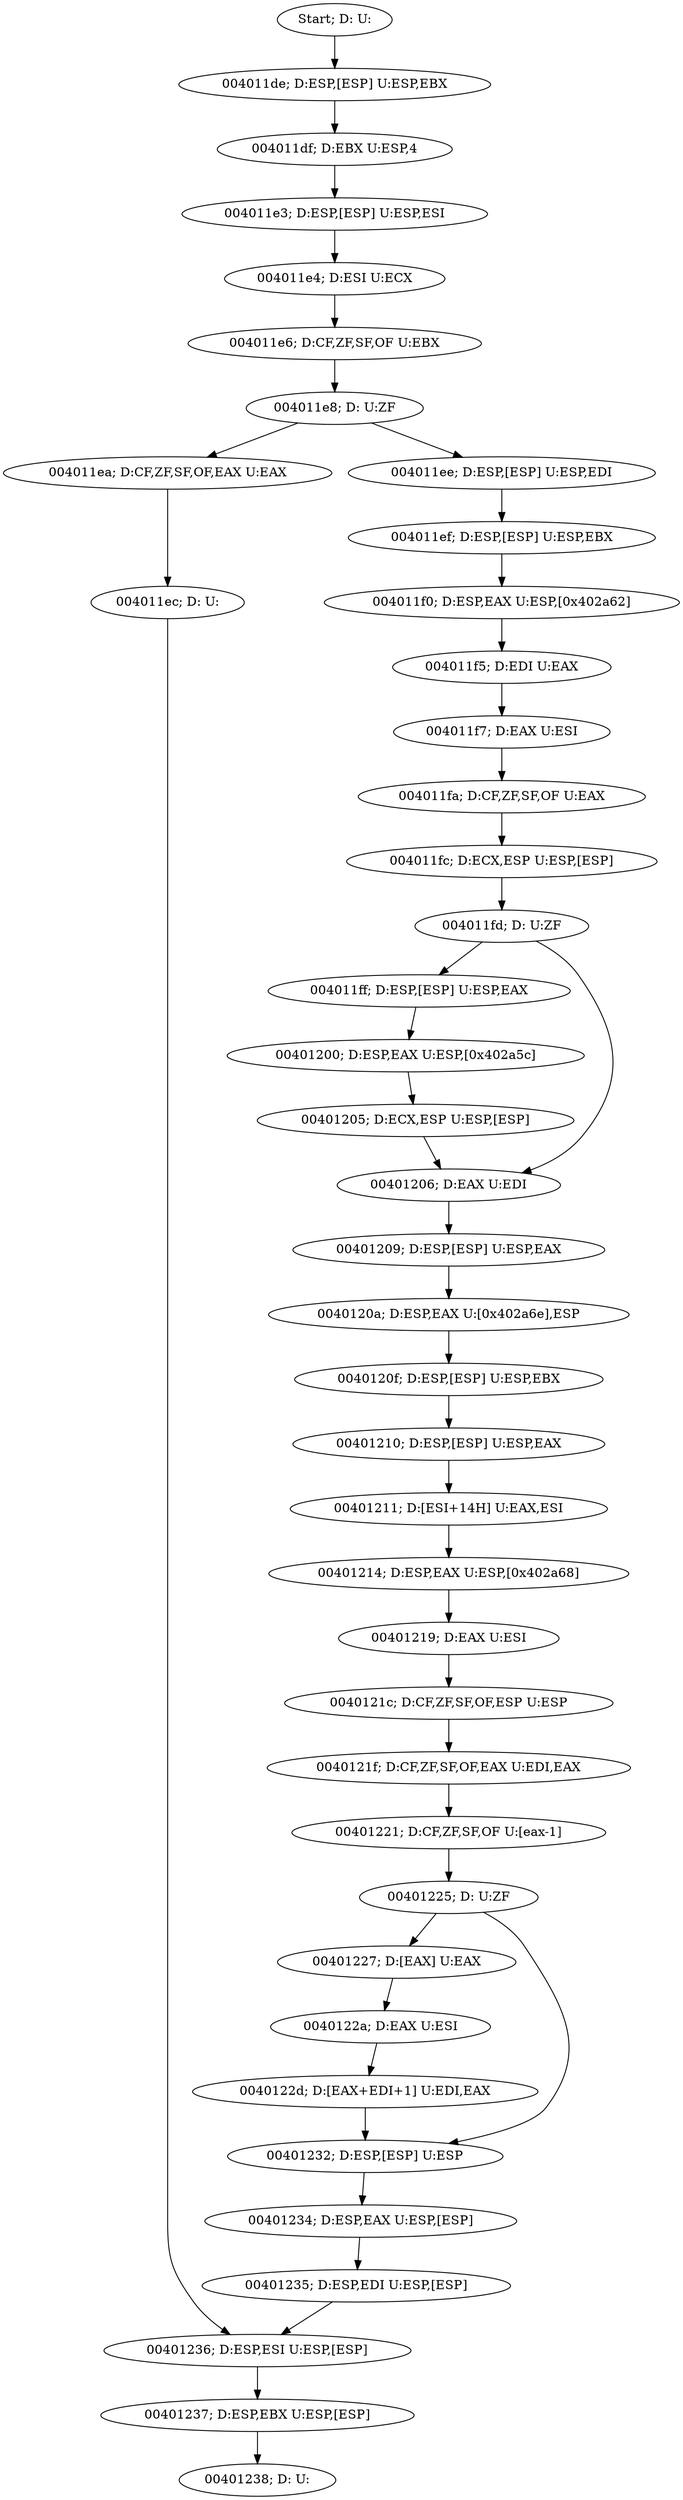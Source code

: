 digraph {
	n0 [label="Start; D: U:"]
	n1 [label="004011de; D:ESP,[ESP] U:ESP,EBX"]
	n2 [label="004011df; D:EBX U:ESP,4"]
	n3 [label="004011e3; D:ESP,[ESP] U:ESP,ESI"]
	n4 [label="004011e4; D:ESI U:ECX"]
	n5 [label="004011e6; D:CF,ZF,SF,OF U:EBX"]
	n6 [label="004011e8; D: U:ZF"]
	n7 [label="004011ea; D:CF,ZF,SF,OF,EAX U:EAX"]
	n8 [label="004011ec; D: U:"]
	n9 [label="004011ee; D:ESP,[ESP] U:ESP,EDI"]
	n10 [label="004011ef; D:ESP,[ESP] U:ESP,EBX"]
	n11 [label="004011f0; D:ESP,EAX U:ESP,[0x402a62]"]
	n12 [label="004011f5; D:EDI U:EAX"]
	n13 [label="004011f7; D:EAX U:ESI"]
	n14 [label="004011fa; D:CF,ZF,SF,OF U:EAX"]
	n15 [label="004011fc; D:ECX,ESP U:ESP,[ESP]"]
	n16 [label="004011fd; D: U:ZF"]
	n17 [label="004011ff; D:ESP,[ESP] U:ESP,EAX"]
	n18 [label="00401200; D:ESP,EAX U:ESP,[0x402a5c]"]
	n19 [label="00401205; D:ECX,ESP U:ESP,[ESP]"]
	n20 [label="00401206; D:EAX U:EDI"]
	n21 [label="00401209; D:ESP,[ESP] U:ESP,EAX"]
	n22 [label="0040120a; D:ESP,EAX U:[0x402a6e],ESP"]
	n23 [label="0040120f; D:ESP,[ESP] U:ESP,EBX"]
	n24 [label="00401210; D:ESP,[ESP] U:ESP,EAX"]
	n25 [label="00401211; D:[ESI+14H] U:EAX,ESI"]
	n26 [label="00401214; D:ESP,EAX U:ESP,[0x402a68]"]
	n27 [label="00401219; D:EAX U:ESI"]
	n28 [label="0040121c; D:CF,ZF,SF,OF,ESP U:ESP"]
	n29 [label="0040121f; D:CF,ZF,SF,OF,EAX U:EDI,EAX"]
	n30 [label="00401221; D:CF,ZF,SF,OF U:[eax-1]"]
	n31 [label="00401225; D: U:ZF"]
	n32 [label="00401227; D:[EAX] U:EAX"]
	n33 [label="0040122a; D:EAX U:ESI"]
	n34 [label="0040122d; D:[EAX+EDI+1] U:EDI,EAX"]
	n35 [label="00401232; D:ESP,[ESP] U:ESP"]
	n36 [label="00401234; D:ESP,EAX U:ESP,[ESP]"]
	n37 [label="00401235; D:ESP,EDI U:ESP,[ESP]"]
	n38 [label="00401236; D:ESP,ESI U:ESP,[ESP]"]
	n39 [label="00401237; D:ESP,EBX U:ESP,[ESP]"]
	n40 [label="00401238; D: U:"]

	n0 -> n1
	n1 -> n2
	n2 -> n3
	n3 -> n4
	n4 -> n5
	n5 -> n6
	n6 -> n7
	n6 -> n9
	n7 -> n8
	n8 -> n38
	n9 -> n10
	n10 -> n11
	n11 -> n12
	n12 -> n13
	n13 -> n14
	n14 -> n15
	n15 -> n16
	n16 -> n17
	n16 -> n20
	n17 -> n18
	n18 -> n19
	n19 -> n20
	n20 -> n21
	n21 -> n22
	n22 -> n23
	n23 -> n24
	n24 -> n25
	n25 -> n26
	n26 -> n27
	n27 -> n28
	n28 -> n29
	n29 -> n30
	n30 -> n31
	n31 -> n32
	n31 -> n35
	n32 -> n33
	n33 -> n34
	n34 -> n35
	n35 -> n36
	n36 -> n37
	n37 -> n38
	n38 -> n39
	n39 -> n40

}